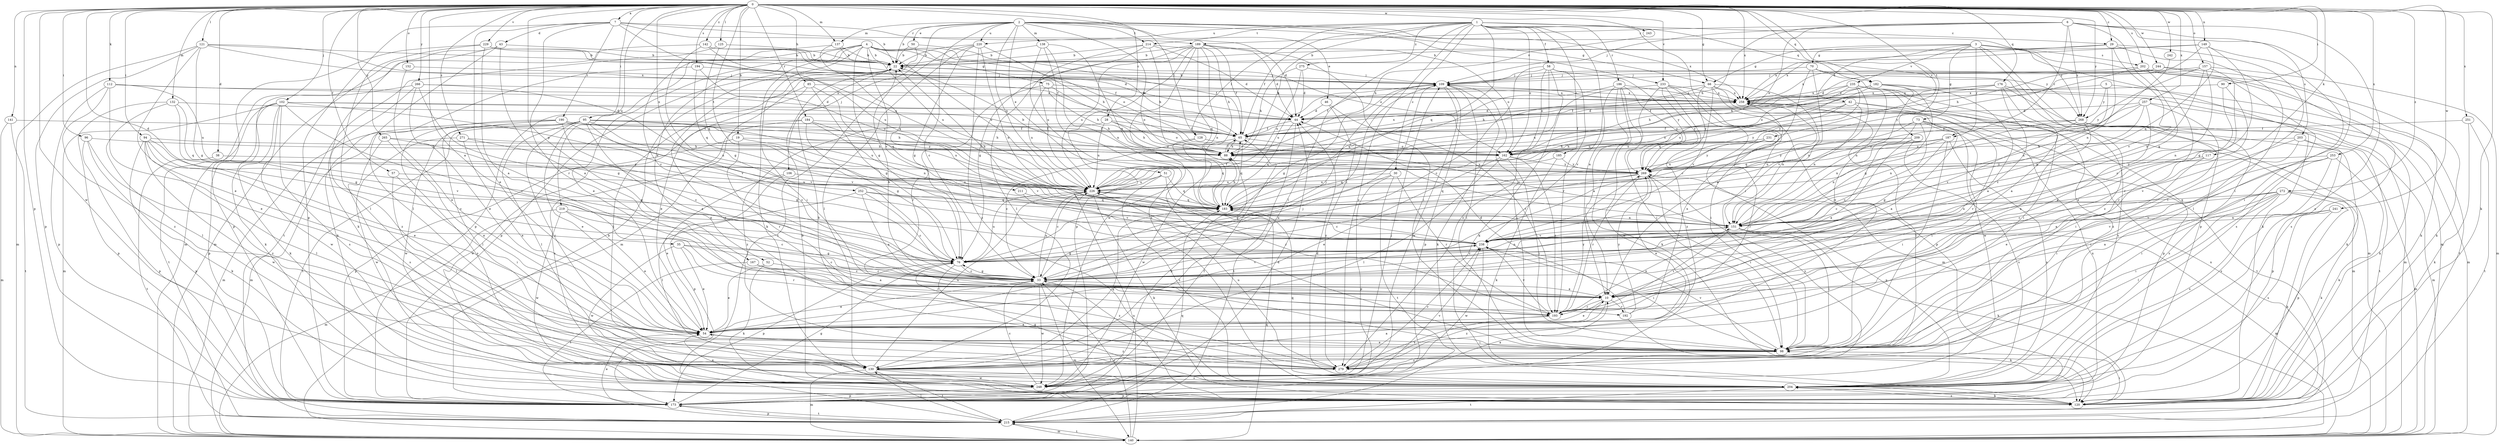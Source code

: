strict digraph  {
0;
1;
2;
3;
4;
5;
6;
7;
10;
19;
22;
28;
29;
30;
33;
35;
38;
42;
43;
44;
46;
50;
51;
52;
54;
57;
58;
65;
66;
70;
73;
75;
76;
85;
88;
90;
94;
95;
96;
98;
102;
106;
109;
112;
117;
120;
121;
125;
128;
130;
132;
137;
138;
140;
141;
142;
149;
151;
152;
157;
162;
167;
173;
176;
182;
183;
184;
185;
186;
187;
189;
190;
192;
193;
194;
202;
203;
204;
209;
211;
214;
215;
219;
220;
226;
229;
231;
233;
235;
238;
241;
242;
243;
244;
248;
251;
252;
253;
257;
258;
265;
266;
268;
269;
271;
272;
275;
279;
0 -> 7  [label=a];
0 -> 10  [label=a];
0 -> 19  [label=b];
0 -> 28  [label=c];
0 -> 29  [label=c];
0 -> 35  [label=d];
0 -> 38  [label=d];
0 -> 57  [label=f];
0 -> 66  [label=g];
0 -> 85  [label=h];
0 -> 90  [label=i];
0 -> 94  [label=i];
0 -> 95  [label=i];
0 -> 96  [label=i];
0 -> 102  [label=j];
0 -> 112  [label=k];
0 -> 117  [label=k];
0 -> 120  [label=k];
0 -> 121  [label=l];
0 -> 125  [label=l];
0 -> 128  [label=l];
0 -> 132  [label=m];
0 -> 137  [label=m];
0 -> 141  [label=n];
0 -> 142  [label=z];
0 -> 149  [label=n];
0 -> 152  [label=o];
0 -> 157  [label=o];
0 -> 167  [label=p];
0 -> 173  [label=p];
0 -> 176  [label=q];
0 -> 182  [label=q];
0 -> 184  [label=r];
0 -> 194  [label=s];
0 -> 202  [label=s];
0 -> 209  [label=t];
0 -> 211  [label=t];
0 -> 219  [label=u];
0 -> 229  [label=v];
0 -> 231  [label=v];
0 -> 233  [label=v];
0 -> 241  [label=w];
0 -> 242  [label=w];
0 -> 243  [label=w];
0 -> 244  [label=w];
0 -> 248  [label=w];
0 -> 251  [label=x];
0 -> 252  [label=x];
0 -> 253  [label=x];
0 -> 257  [label=x];
0 -> 258  [label=x];
0 -> 265  [label=y];
0 -> 266  [label=y];
0 -> 268  [label=y];
0 -> 271  [label=z];
0 -> 272  [label=z];
1 -> 10  [label=a];
1 -> 29  [label=c];
1 -> 30  [label=c];
1 -> 58  [label=f];
1 -> 65  [label=f];
1 -> 88  [label=h];
1 -> 98  [label=i];
1 -> 128  [label=l];
1 -> 130  [label=l];
1 -> 162  [label=o];
1 -> 182  [label=q];
1 -> 183  [label=q];
1 -> 185  [label=r];
1 -> 186  [label=r];
1 -> 214  [label=t];
1 -> 220  [label=u];
1 -> 275  [label=z];
1 -> 279  [label=z];
2 -> 22  [label=b];
2 -> 33  [label=c];
2 -> 46  [label=e];
2 -> 50  [label=e];
2 -> 51  [label=e];
2 -> 66  [label=g];
2 -> 88  [label=h];
2 -> 106  [label=j];
2 -> 137  [label=m];
2 -> 138  [label=m];
2 -> 214  [label=t];
2 -> 220  [label=u];
2 -> 226  [label=u];
2 -> 233  [label=v];
2 -> 258  [label=x];
2 -> 268  [label=y];
3 -> 42  [label=d];
3 -> 66  [label=g];
3 -> 70  [label=g];
3 -> 73  [label=g];
3 -> 120  [label=k];
3 -> 140  [label=m];
3 -> 173  [label=p];
3 -> 187  [label=r];
3 -> 202  [label=s];
3 -> 235  [label=v];
3 -> 279  [label=z];
4 -> 22  [label=b];
4 -> 52  [label=e];
4 -> 54  [label=e];
4 -> 65  [label=f];
4 -> 75  [label=g];
4 -> 76  [label=g];
4 -> 98  [label=i];
4 -> 120  [label=k];
4 -> 162  [label=o];
4 -> 173  [label=p];
4 -> 226  [label=u];
4 -> 238  [label=v];
4 -> 268  [label=y];
5 -> 151  [label=n];
5 -> 215  [label=t];
5 -> 258  [label=x];
5 -> 268  [label=y];
6 -> 76  [label=g];
6 -> 88  [label=h];
6 -> 98  [label=i];
6 -> 109  [label=j];
6 -> 162  [label=o];
6 -> 187  [label=r];
6 -> 189  [label=r];
6 -> 203  [label=s];
6 -> 204  [label=s];
6 -> 268  [label=y];
7 -> 22  [label=b];
7 -> 43  [label=d];
7 -> 44  [label=d];
7 -> 54  [label=e];
7 -> 173  [label=p];
7 -> 189  [label=r];
7 -> 190  [label=r];
7 -> 192  [label=r];
7 -> 226  [label=u];
10 -> 22  [label=b];
10 -> 54  [label=e];
10 -> 192  [label=r];
10 -> 193  [label=r];
10 -> 279  [label=z];
19 -> 162  [label=o];
19 -> 173  [label=p];
19 -> 193  [label=r];
19 -> 238  [label=v];
22 -> 109  [label=j];
22 -> 173  [label=p];
22 -> 279  [label=z];
28 -> 65  [label=f];
28 -> 88  [label=h];
28 -> 162  [label=o];
28 -> 226  [label=u];
28 -> 279  [label=z];
29 -> 22  [label=b];
29 -> 98  [label=i];
29 -> 130  [label=l];
29 -> 151  [label=n];
29 -> 238  [label=v];
29 -> 258  [label=x];
30 -> 76  [label=g];
30 -> 173  [label=p];
30 -> 193  [label=r];
30 -> 215  [label=t];
30 -> 226  [label=u];
33 -> 10  [label=a];
33 -> 54  [label=e];
33 -> 76  [label=g];
33 -> 109  [label=j];
33 -> 140  [label=m];
33 -> 226  [label=u];
33 -> 238  [label=v];
33 -> 248  [label=w];
35 -> 33  [label=c];
35 -> 54  [label=e];
35 -> 76  [label=g];
35 -> 193  [label=r];
35 -> 248  [label=w];
38 -> 215  [label=t];
38 -> 269  [label=y];
42 -> 44  [label=d];
42 -> 151  [label=n];
42 -> 173  [label=p];
42 -> 193  [label=r];
42 -> 226  [label=u];
42 -> 269  [label=y];
43 -> 10  [label=a];
43 -> 22  [label=b];
43 -> 120  [label=k];
43 -> 130  [label=l];
43 -> 140  [label=m];
44 -> 65  [label=f];
44 -> 183  [label=q];
44 -> 215  [label=t];
46 -> 44  [label=d];
46 -> 193  [label=r];
46 -> 279  [label=z];
50 -> 22  [label=b];
50 -> 140  [label=m];
50 -> 162  [label=o];
51 -> 33  [label=c];
51 -> 183  [label=q];
51 -> 193  [label=r];
51 -> 204  [label=s];
51 -> 226  [label=u];
52 -> 33  [label=c];
52 -> 54  [label=e];
52 -> 120  [label=k];
54 -> 98  [label=i];
54 -> 109  [label=j];
54 -> 279  [label=z];
57 -> 98  [label=i];
57 -> 130  [label=l];
57 -> 226  [label=u];
58 -> 33  [label=c];
58 -> 109  [label=j];
58 -> 120  [label=k];
58 -> 162  [label=o];
58 -> 193  [label=r];
58 -> 269  [label=y];
58 -> 279  [label=z];
65 -> 88  [label=h];
65 -> 151  [label=n];
65 -> 183  [label=q];
65 -> 248  [label=w];
65 -> 258  [label=x];
66 -> 65  [label=f];
66 -> 88  [label=h];
66 -> 151  [label=n];
66 -> 173  [label=p];
66 -> 238  [label=v];
66 -> 248  [label=w];
66 -> 258  [label=x];
66 -> 269  [label=y];
70 -> 10  [label=a];
70 -> 33  [label=c];
70 -> 54  [label=e];
70 -> 109  [label=j];
70 -> 140  [label=m];
73 -> 10  [label=a];
73 -> 33  [label=c];
73 -> 65  [label=f];
73 -> 98  [label=i];
73 -> 151  [label=n];
73 -> 183  [label=q];
73 -> 215  [label=t];
75 -> 88  [label=h];
75 -> 162  [label=o];
75 -> 193  [label=r];
75 -> 226  [label=u];
75 -> 258  [label=x];
76 -> 33  [label=c];
76 -> 151  [label=n];
76 -> 173  [label=p];
76 -> 226  [label=u];
76 -> 279  [label=z];
85 -> 54  [label=e];
85 -> 76  [label=g];
85 -> 130  [label=l];
85 -> 183  [label=q];
85 -> 258  [label=x];
88 -> 65  [label=f];
88 -> 269  [label=y];
90 -> 151  [label=n];
90 -> 193  [label=r];
90 -> 258  [label=x];
94 -> 33  [label=c];
94 -> 54  [label=e];
94 -> 88  [label=h];
94 -> 130  [label=l];
94 -> 173  [label=p];
94 -> 238  [label=v];
94 -> 248  [label=w];
95 -> 10  [label=a];
95 -> 33  [label=c];
95 -> 54  [label=e];
95 -> 65  [label=f];
95 -> 88  [label=h];
95 -> 98  [label=i];
95 -> 130  [label=l];
95 -> 140  [label=m];
95 -> 215  [label=t];
95 -> 226  [label=u];
95 -> 238  [label=v];
95 -> 248  [label=w];
96 -> 88  [label=h];
96 -> 120  [label=k];
96 -> 173  [label=p];
96 -> 279  [label=z];
98 -> 54  [label=e];
98 -> 109  [label=j];
98 -> 130  [label=l];
98 -> 238  [label=v];
98 -> 279  [label=z];
102 -> 33  [label=c];
102 -> 44  [label=d];
102 -> 88  [label=h];
102 -> 120  [label=k];
102 -> 140  [label=m];
102 -> 173  [label=p];
102 -> 204  [label=s];
102 -> 215  [label=t];
102 -> 238  [label=v];
102 -> 248  [label=w];
106 -> 54  [label=e];
106 -> 173  [label=p];
106 -> 226  [label=u];
109 -> 22  [label=b];
109 -> 33  [label=c];
109 -> 76  [label=g];
109 -> 98  [label=i];
109 -> 120  [label=k];
109 -> 173  [label=p];
109 -> 226  [label=u];
109 -> 248  [label=w];
109 -> 258  [label=x];
112 -> 44  [label=d];
112 -> 54  [label=e];
112 -> 173  [label=p];
112 -> 226  [label=u];
112 -> 258  [label=x];
112 -> 279  [label=z];
117 -> 54  [label=e];
117 -> 98  [label=i];
117 -> 269  [label=y];
120 -> 22  [label=b];
120 -> 33  [label=c];
120 -> 98  [label=i];
120 -> 204  [label=s];
121 -> 22  [label=b];
121 -> 54  [label=e];
121 -> 65  [label=f];
121 -> 76  [label=g];
121 -> 140  [label=m];
121 -> 173  [label=p];
121 -> 258  [label=x];
125 -> 22  [label=b];
125 -> 183  [label=q];
125 -> 215  [label=t];
128 -> 33  [label=c];
128 -> 162  [label=o];
128 -> 183  [label=q];
130 -> 10  [label=a];
130 -> 140  [label=m];
130 -> 183  [label=q];
130 -> 204  [label=s];
130 -> 215  [label=t];
130 -> 226  [label=u];
130 -> 248  [label=w];
132 -> 44  [label=d];
132 -> 76  [label=g];
132 -> 130  [label=l];
132 -> 173  [label=p];
132 -> 183  [label=q];
137 -> 22  [label=b];
137 -> 33  [label=c];
137 -> 183  [label=q];
137 -> 226  [label=u];
138 -> 22  [label=b];
138 -> 98  [label=i];
138 -> 151  [label=n];
138 -> 183  [label=q];
138 -> 204  [label=s];
140 -> 33  [label=c];
140 -> 183  [label=q];
140 -> 215  [label=t];
140 -> 226  [label=u];
141 -> 65  [label=f];
141 -> 140  [label=m];
141 -> 215  [label=t];
142 -> 22  [label=b];
142 -> 65  [label=f];
142 -> 76  [label=g];
142 -> 109  [label=j];
142 -> 140  [label=m];
142 -> 226  [label=u];
149 -> 22  [label=b];
149 -> 76  [label=g];
149 -> 88  [label=h];
149 -> 98  [label=i];
149 -> 183  [label=q];
149 -> 258  [label=x];
151 -> 22  [label=b];
151 -> 33  [label=c];
151 -> 98  [label=i];
151 -> 120  [label=k];
151 -> 140  [label=m];
151 -> 193  [label=r];
151 -> 238  [label=v];
152 -> 54  [label=e];
152 -> 109  [label=j];
157 -> 33  [label=c];
157 -> 88  [label=h];
157 -> 109  [label=j];
157 -> 140  [label=m];
157 -> 151  [label=n];
157 -> 193  [label=r];
157 -> 269  [label=y];
162 -> 54  [label=e];
162 -> 98  [label=i];
162 -> 130  [label=l];
162 -> 193  [label=r];
162 -> 269  [label=y];
167 -> 10  [label=a];
167 -> 33  [label=c];
167 -> 193  [label=r];
167 -> 215  [label=t];
173 -> 22  [label=b];
173 -> 44  [label=d];
173 -> 54  [label=e];
173 -> 65  [label=f];
173 -> 76  [label=g];
173 -> 215  [label=t];
173 -> 258  [label=x];
176 -> 10  [label=a];
176 -> 33  [label=c];
176 -> 88  [label=h];
176 -> 120  [label=k];
176 -> 140  [label=m];
176 -> 162  [label=o];
176 -> 258  [label=x];
182 -> 10  [label=a];
182 -> 65  [label=f];
182 -> 76  [label=g];
182 -> 140  [label=m];
182 -> 151  [label=n];
182 -> 183  [label=q];
182 -> 258  [label=x];
183 -> 88  [label=h];
183 -> 151  [label=n];
184 -> 65  [label=f];
184 -> 76  [label=g];
184 -> 151  [label=n];
184 -> 204  [label=s];
184 -> 226  [label=u];
184 -> 248  [label=w];
185 -> 120  [label=k];
185 -> 183  [label=q];
185 -> 269  [label=y];
186 -> 10  [label=a];
186 -> 98  [label=i];
186 -> 120  [label=k];
186 -> 183  [label=q];
186 -> 238  [label=v];
186 -> 258  [label=x];
186 -> 269  [label=y];
187 -> 76  [label=g];
187 -> 88  [label=h];
187 -> 98  [label=i];
187 -> 151  [label=n];
187 -> 162  [label=o];
187 -> 204  [label=s];
187 -> 226  [label=u];
189 -> 22  [label=b];
189 -> 44  [label=d];
189 -> 65  [label=f];
189 -> 76  [label=g];
189 -> 88  [label=h];
189 -> 98  [label=i];
189 -> 151  [label=n];
189 -> 173  [label=p];
189 -> 183  [label=q];
189 -> 226  [label=u];
189 -> 248  [label=w];
190 -> 33  [label=c];
190 -> 65  [label=f];
190 -> 88  [label=h];
190 -> 130  [label=l];
190 -> 140  [label=m];
190 -> 204  [label=s];
190 -> 238  [label=v];
190 -> 269  [label=y];
192 -> 44  [label=d];
192 -> 120  [label=k];
192 -> 258  [label=x];
192 -> 269  [label=y];
193 -> 54  [label=e];
193 -> 151  [label=n];
193 -> 238  [label=v];
193 -> 269  [label=y];
193 -> 279  [label=z];
194 -> 109  [label=j];
194 -> 120  [label=k];
194 -> 183  [label=q];
194 -> 226  [label=u];
202 -> 54  [label=e];
202 -> 109  [label=j];
202 -> 120  [label=k];
202 -> 204  [label=s];
202 -> 269  [label=y];
203 -> 88  [label=h];
203 -> 98  [label=i];
203 -> 140  [label=m];
203 -> 173  [label=p];
203 -> 238  [label=v];
204 -> 44  [label=d];
204 -> 76  [label=g];
204 -> 120  [label=k];
204 -> 173  [label=p];
204 -> 183  [label=q];
204 -> 215  [label=t];
204 -> 269  [label=y];
209 -> 10  [label=a];
209 -> 33  [label=c];
209 -> 88  [label=h];
209 -> 204  [label=s];
209 -> 269  [label=y];
211 -> 183  [label=q];
211 -> 238  [label=v];
214 -> 22  [label=b];
214 -> 44  [label=d];
214 -> 88  [label=h];
214 -> 130  [label=l];
214 -> 162  [label=o];
214 -> 226  [label=u];
215 -> 130  [label=l];
215 -> 140  [label=m];
215 -> 173  [label=p];
215 -> 183  [label=q];
215 -> 258  [label=x];
219 -> 33  [label=c];
219 -> 54  [label=e];
219 -> 140  [label=m];
219 -> 151  [label=n];
219 -> 248  [label=w];
220 -> 22  [label=b];
220 -> 76  [label=g];
220 -> 88  [label=h];
220 -> 130  [label=l];
220 -> 151  [label=n];
220 -> 204  [label=s];
220 -> 215  [label=t];
226 -> 65  [label=f];
226 -> 120  [label=k];
226 -> 183  [label=q];
229 -> 10  [label=a];
229 -> 22  [label=b];
229 -> 44  [label=d];
229 -> 65  [label=f];
229 -> 130  [label=l];
229 -> 173  [label=p];
231 -> 162  [label=o];
231 -> 193  [label=r];
231 -> 226  [label=u];
231 -> 269  [label=y];
233 -> 98  [label=i];
233 -> 140  [label=m];
233 -> 226  [label=u];
233 -> 248  [label=w];
233 -> 258  [label=x];
233 -> 269  [label=y];
233 -> 279  [label=z];
235 -> 65  [label=f];
235 -> 98  [label=i];
235 -> 204  [label=s];
235 -> 226  [label=u];
235 -> 238  [label=v];
235 -> 258  [label=x];
235 -> 269  [label=y];
235 -> 279  [label=z];
238 -> 76  [label=g];
238 -> 98  [label=i];
238 -> 226  [label=u];
238 -> 248  [label=w];
241 -> 120  [label=k];
241 -> 151  [label=n];
241 -> 204  [label=s];
241 -> 238  [label=v];
242 -> 183  [label=q];
243 -> 88  [label=h];
244 -> 44  [label=d];
244 -> 109  [label=j];
244 -> 120  [label=k];
244 -> 204  [label=s];
244 -> 258  [label=x];
248 -> 10  [label=a];
248 -> 33  [label=c];
248 -> 54  [label=e];
248 -> 88  [label=h];
248 -> 109  [label=j];
248 -> 173  [label=p];
248 -> 238  [label=v];
251 -> 65  [label=f];
251 -> 120  [label=k];
251 -> 215  [label=t];
252 -> 10  [label=a];
252 -> 33  [label=c];
252 -> 130  [label=l];
252 -> 151  [label=n];
252 -> 183  [label=q];
253 -> 10  [label=a];
253 -> 33  [label=c];
253 -> 98  [label=i];
253 -> 120  [label=k];
253 -> 204  [label=s];
253 -> 269  [label=y];
257 -> 10  [label=a];
257 -> 44  [label=d];
257 -> 98  [label=i];
257 -> 120  [label=k];
257 -> 151  [label=n];
257 -> 162  [label=o];
257 -> 226  [label=u];
258 -> 44  [label=d];
258 -> 130  [label=l];
258 -> 140  [label=m];
258 -> 151  [label=n];
265 -> 54  [label=e];
265 -> 76  [label=g];
265 -> 88  [label=h];
265 -> 204  [label=s];
266 -> 54  [label=e];
266 -> 76  [label=g];
266 -> 120  [label=k];
266 -> 151  [label=n];
266 -> 258  [label=x];
266 -> 279  [label=z];
268 -> 10  [label=a];
268 -> 65  [label=f];
268 -> 140  [label=m];
268 -> 151  [label=n];
268 -> 162  [label=o];
268 -> 204  [label=s];
268 -> 215  [label=t];
268 -> 238  [label=v];
269 -> 22  [label=b];
269 -> 33  [label=c];
269 -> 54  [label=e];
269 -> 98  [label=i];
269 -> 183  [label=q];
269 -> 193  [label=r];
269 -> 226  [label=u];
271 -> 54  [label=e];
271 -> 76  [label=g];
271 -> 88  [label=h];
271 -> 248  [label=w];
272 -> 10  [label=a];
272 -> 98  [label=i];
272 -> 120  [label=k];
272 -> 130  [label=l];
272 -> 151  [label=n];
272 -> 173  [label=p];
272 -> 183  [label=q];
272 -> 204  [label=s];
272 -> 238  [label=v];
275 -> 44  [label=d];
275 -> 88  [label=h];
275 -> 109  [label=j];
275 -> 226  [label=u];
279 -> 22  [label=b];
279 -> 226  [label=u];
279 -> 238  [label=v];
279 -> 269  [label=y];
}
